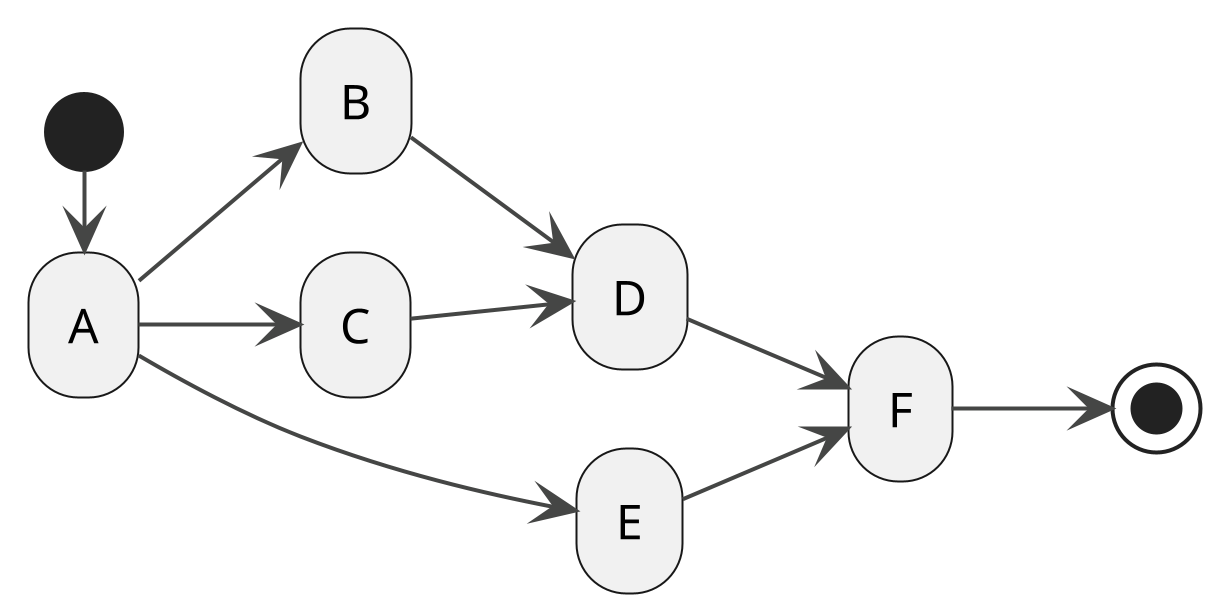 @startuml dag

scale 8
!theme vibrant

left to right direction

(*) -right-> A
A --> B
A --> C
B --> D
C --> D
A --> E
E --> F
D --> F
F --> (*)

@enduml
